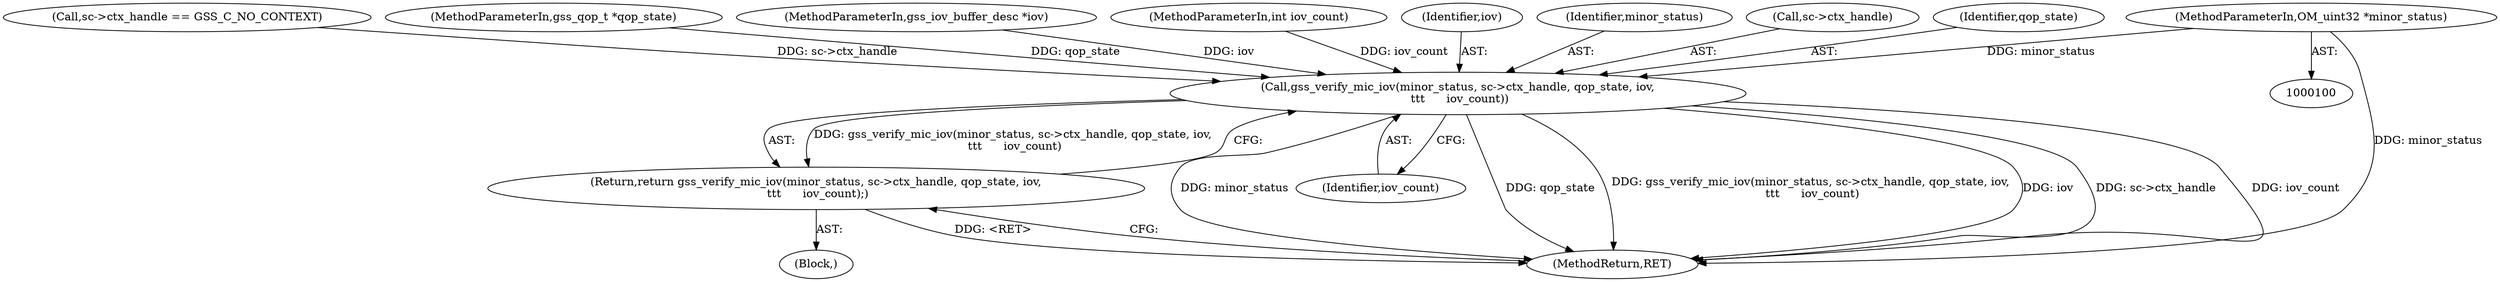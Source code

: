 digraph "0_krb5_b51b33f2bc5d1497ddf5bd107f791c101695000d_22@pointer" {
"1000101" [label="(MethodParameterIn,OM_uint32 *minor_status)"];
"1000122" [label="(Call,gss_verify_mic_iov(minor_status, sc->ctx_handle, qop_state, iov,\n \t\t\t      iov_count))"];
"1000121" [label="(Return,return gss_verify_mic_iov(minor_status, sc->ctx_handle, qop_state, iov,\n \t\t\t      iov_count);)"];
"1000114" [label="(Call,sc->ctx_handle == GSS_C_NO_CONTEXT)"];
"1000103" [label="(MethodParameterIn,gss_qop_t *qop_state)"];
"1000104" [label="(MethodParameterIn,gss_iov_buffer_desc *iov)"];
"1000105" [label="(MethodParameterIn,int iov_count)"];
"1000101" [label="(MethodParameterIn,OM_uint32 *minor_status)"];
"1000128" [label="(Identifier,iov)"];
"1000106" [label="(Block,)"];
"1000129" [label="(Identifier,iov_count)"];
"1000130" [label="(MethodReturn,RET)"];
"1000123" [label="(Identifier,minor_status)"];
"1000124" [label="(Call,sc->ctx_handle)"];
"1000127" [label="(Identifier,qop_state)"];
"1000122" [label="(Call,gss_verify_mic_iov(minor_status, sc->ctx_handle, qop_state, iov,\n \t\t\t      iov_count))"];
"1000121" [label="(Return,return gss_verify_mic_iov(minor_status, sc->ctx_handle, qop_state, iov,\n \t\t\t      iov_count);)"];
"1000101" -> "1000100"  [label="AST: "];
"1000101" -> "1000130"  [label="DDG: minor_status"];
"1000101" -> "1000122"  [label="DDG: minor_status"];
"1000122" -> "1000121"  [label="AST: "];
"1000122" -> "1000129"  [label="CFG: "];
"1000123" -> "1000122"  [label="AST: "];
"1000124" -> "1000122"  [label="AST: "];
"1000127" -> "1000122"  [label="AST: "];
"1000128" -> "1000122"  [label="AST: "];
"1000129" -> "1000122"  [label="AST: "];
"1000121" -> "1000122"  [label="CFG: "];
"1000122" -> "1000130"  [label="DDG: minor_status"];
"1000122" -> "1000130"  [label="DDG: qop_state"];
"1000122" -> "1000130"  [label="DDG: gss_verify_mic_iov(minor_status, sc->ctx_handle, qop_state, iov,\n \t\t\t      iov_count)"];
"1000122" -> "1000130"  [label="DDG: iov"];
"1000122" -> "1000130"  [label="DDG: sc->ctx_handle"];
"1000122" -> "1000130"  [label="DDG: iov_count"];
"1000122" -> "1000121"  [label="DDG: gss_verify_mic_iov(minor_status, sc->ctx_handle, qop_state, iov,\n \t\t\t      iov_count)"];
"1000114" -> "1000122"  [label="DDG: sc->ctx_handle"];
"1000103" -> "1000122"  [label="DDG: qop_state"];
"1000104" -> "1000122"  [label="DDG: iov"];
"1000105" -> "1000122"  [label="DDG: iov_count"];
"1000121" -> "1000106"  [label="AST: "];
"1000130" -> "1000121"  [label="CFG: "];
"1000121" -> "1000130"  [label="DDG: <RET>"];
}
